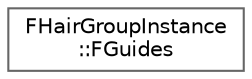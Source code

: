 digraph "Graphical Class Hierarchy"
{
 // INTERACTIVE_SVG=YES
 // LATEX_PDF_SIZE
  bgcolor="transparent";
  edge [fontname=Helvetica,fontsize=10,labelfontname=Helvetica,labelfontsize=10];
  node [fontname=Helvetica,fontsize=10,shape=box,height=0.2,width=0.4];
  rankdir="LR";
  Node0 [id="Node000000",label="FHairGroupInstance\l::FGuides",height=0.2,width=0.4,color="grey40", fillcolor="white", style="filled",URL="$d8/d00/structFHairGroupInstance_1_1FGuides.html",tooltip=" "];
}
